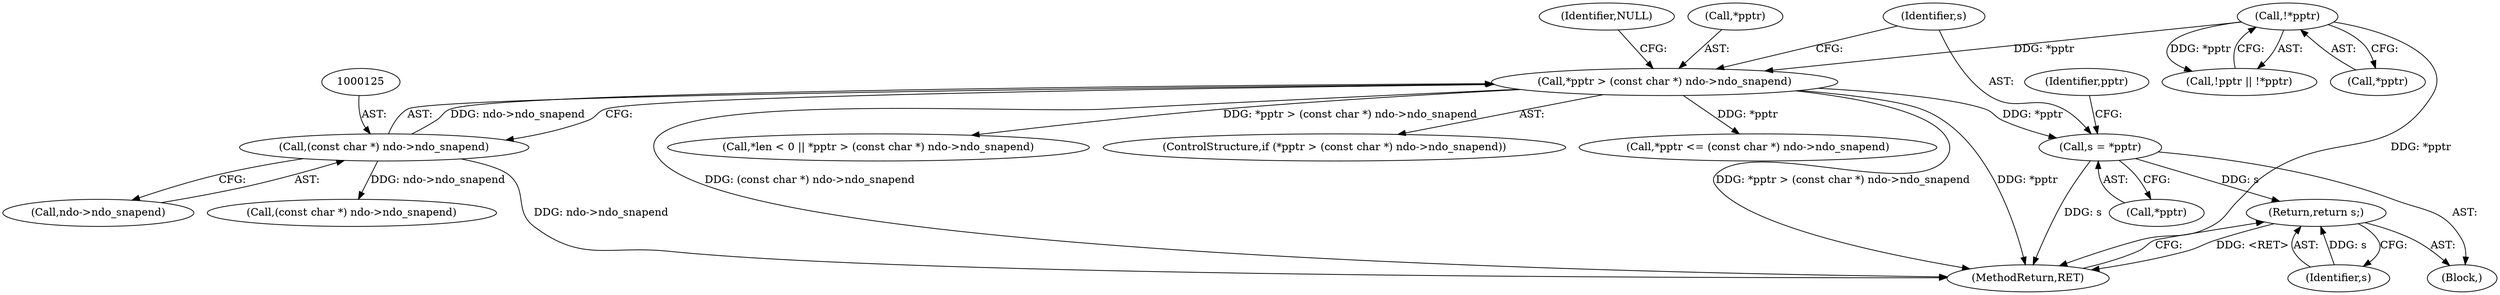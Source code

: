 digraph "1_tcpdump_d17507ffa3e9742199b02a66aa940e79ababfa30@pointer" {
"1000131" [label="(Call,s = *pptr)"];
"1000121" [label="(Call,*pptr > (const char *) ndo->ndo_snapend)"];
"1000115" [label="(Call,!*pptr)"];
"1000124" [label="(Call,(const char *) ndo->ndo_snapend)"];
"1000182" [label="(Return,return s;)"];
"1000133" [label="(Call,*pptr)"];
"1000104" [label="(Block,)"];
"1000140" [label="(Call,(const char *) ndo->ndo_snapend)"];
"1000116" [label="(Call,*pptr)"];
"1000167" [label="(Call,*len < 0 || *pptr > (const char *) ndo->ndo_snapend)"];
"1000139" [label="(Identifier,pptr)"];
"1000112" [label="(Call,!pptr || !*pptr)"];
"1000130" [label="(Identifier,NULL)"];
"1000121" [label="(Call,*pptr > (const char *) ndo->ndo_snapend)"];
"1000183" [label="(Identifier,s)"];
"1000122" [label="(Call,*pptr)"];
"1000132" [label="(Identifier,s)"];
"1000124" [label="(Call,(const char *) ndo->ndo_snapend)"];
"1000182" [label="(Return,return s;)"];
"1000131" [label="(Call,s = *pptr)"];
"1000120" [label="(ControlStructure,if (*pptr > (const char *) ndo->ndo_snapend))"];
"1000137" [label="(Call,*pptr <= (const char *) ndo->ndo_snapend)"];
"1000115" [label="(Call,!*pptr)"];
"1000126" [label="(Call,ndo->ndo_snapend)"];
"1000184" [label="(MethodReturn,RET)"];
"1000131" -> "1000104"  [label="AST: "];
"1000131" -> "1000133"  [label="CFG: "];
"1000132" -> "1000131"  [label="AST: "];
"1000133" -> "1000131"  [label="AST: "];
"1000139" -> "1000131"  [label="CFG: "];
"1000131" -> "1000184"  [label="DDG: s"];
"1000121" -> "1000131"  [label="DDG: *pptr"];
"1000131" -> "1000182"  [label="DDG: s"];
"1000121" -> "1000120"  [label="AST: "];
"1000121" -> "1000124"  [label="CFG: "];
"1000122" -> "1000121"  [label="AST: "];
"1000124" -> "1000121"  [label="AST: "];
"1000130" -> "1000121"  [label="CFG: "];
"1000132" -> "1000121"  [label="CFG: "];
"1000121" -> "1000184"  [label="DDG: *pptr > (const char *) ndo->ndo_snapend"];
"1000121" -> "1000184"  [label="DDG: *pptr"];
"1000121" -> "1000184"  [label="DDG: (const char *) ndo->ndo_snapend"];
"1000115" -> "1000121"  [label="DDG: *pptr"];
"1000124" -> "1000121"  [label="DDG: ndo->ndo_snapend"];
"1000121" -> "1000137"  [label="DDG: *pptr"];
"1000121" -> "1000167"  [label="DDG: *pptr > (const char *) ndo->ndo_snapend"];
"1000115" -> "1000112"  [label="AST: "];
"1000115" -> "1000116"  [label="CFG: "];
"1000116" -> "1000115"  [label="AST: "];
"1000112" -> "1000115"  [label="CFG: "];
"1000115" -> "1000184"  [label="DDG: *pptr"];
"1000115" -> "1000112"  [label="DDG: *pptr"];
"1000124" -> "1000126"  [label="CFG: "];
"1000125" -> "1000124"  [label="AST: "];
"1000126" -> "1000124"  [label="AST: "];
"1000124" -> "1000184"  [label="DDG: ndo->ndo_snapend"];
"1000124" -> "1000140"  [label="DDG: ndo->ndo_snapend"];
"1000182" -> "1000104"  [label="AST: "];
"1000182" -> "1000183"  [label="CFG: "];
"1000183" -> "1000182"  [label="AST: "];
"1000184" -> "1000182"  [label="CFG: "];
"1000182" -> "1000184"  [label="DDG: <RET>"];
"1000183" -> "1000182"  [label="DDG: s"];
}
